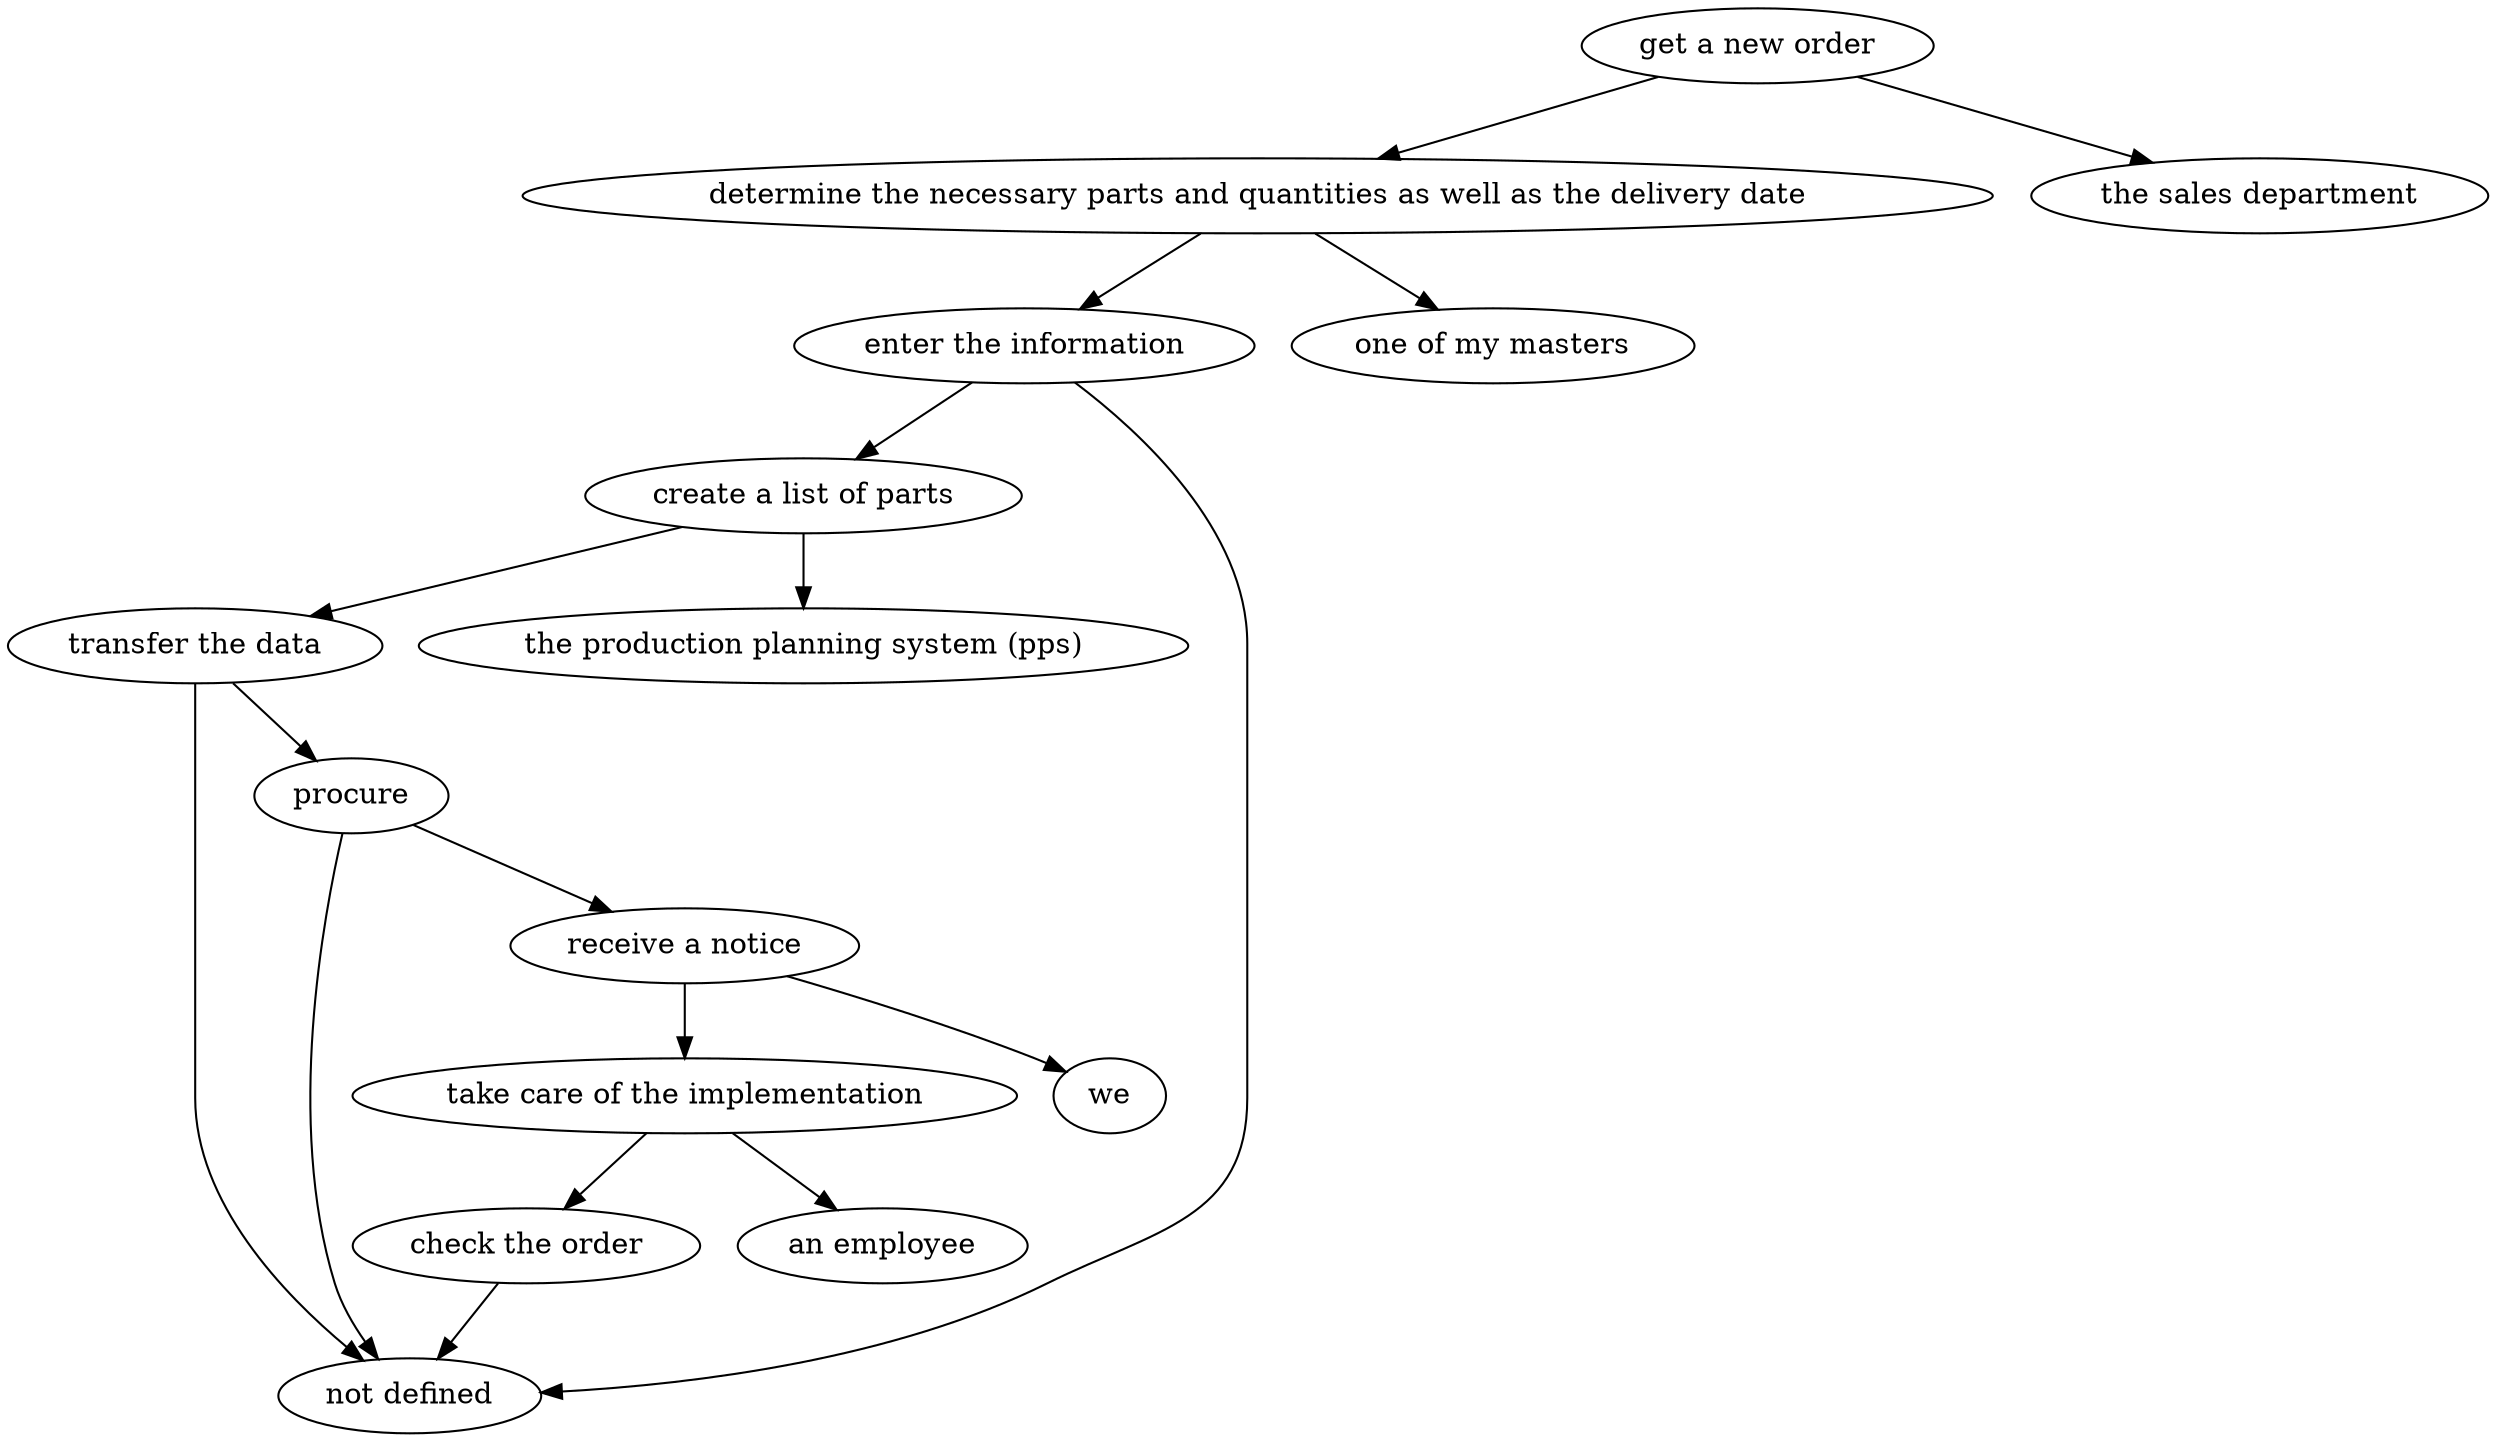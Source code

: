 strict digraph "doc-6.3" {
	graph [name="doc-6.3"];
	"get a new order"	[attrs="{'type': 'Activity', 'label': 'get a new order'}"];
	"determine the necessary parts and quantities as well as the delivery date"	[attrs="{'type': 'Activity', 'label': 'determine the necessary parts and quantities as well as the delivery date'}"];
	"get a new order" -> "determine the necessary parts and quantities as well as the delivery date"	[attrs="{'type': 'flow', 'label': 'flow'}"];
	"the sales department"	[attrs="{'type': 'Actor', 'label': 'the sales department'}"];
	"get a new order" -> "the sales department"	[attrs="{'type': 'actor performer', 'label': 'actor performer'}"];
	"enter the information"	[attrs="{'type': 'Activity', 'label': 'enter the information'}"];
	"determine the necessary parts and quantities as well as the delivery date" -> "enter the information"	[attrs="{'type': 'flow', 'label': 'flow'}"];
	"one of my masters"	[attrs="{'type': 'Actor', 'label': 'one of my masters'}"];
	"determine the necessary parts and quantities as well as the delivery date" -> "one of my masters"	[attrs="{'type': 'actor performer', 'label': 'actor performer'}"];
	"create a list of parts"	[attrs="{'type': 'Activity', 'label': 'create a list of parts'}"];
	"enter the information" -> "create a list of parts"	[attrs="{'type': 'flow', 'label': 'flow'}"];
	"not defined"	[attrs="{'type': 'Actor', 'label': 'not defined'}"];
	"enter the information" -> "not defined"	[attrs="{'type': 'actor performer', 'label': 'actor performer'}"];
	"transfer the data"	[attrs="{'type': 'Activity', 'label': 'transfer the data'}"];
	"create a list of parts" -> "transfer the data"	[attrs="{'type': 'flow', 'label': 'flow'}"];
	"the production planning system (pps)"	[attrs="{'type': 'Actor', 'label': 'the production planning system (pps)'}"];
	"create a list of parts" -> "the production planning system (pps)"	[attrs="{'type': 'actor performer', 'label': 'actor performer'}"];
	procure	[attrs="{'type': 'Activity', 'label': 'procure'}"];
	"transfer the data" -> procure	[attrs="{'type': 'flow', 'label': 'flow'}"];
	"transfer the data" -> "not defined"	[attrs="{'type': 'actor performer', 'label': 'actor performer'}"];
	"receive a notice"	[attrs="{'type': 'Activity', 'label': 'receive a notice'}"];
	procure -> "receive a notice"	[attrs="{'type': 'flow', 'label': 'flow'}"];
	procure -> "not defined"	[attrs="{'type': 'actor performer', 'label': 'actor performer'}"];
	"take care of the implementation"	[attrs="{'type': 'Activity', 'label': 'take care of the implementation'}"];
	"receive a notice" -> "take care of the implementation"	[attrs="{'type': 'flow', 'label': 'flow'}"];
	we	[attrs="{'type': 'Actor', 'label': 'we'}"];
	"receive a notice" -> we	[attrs="{'type': 'actor performer', 'label': 'actor performer'}"];
	"check the order"	[attrs="{'type': 'Activity', 'label': 'check the order'}"];
	"take care of the implementation" -> "check the order"	[attrs="{'type': 'flow', 'label': 'flow'}"];
	"an employee"	[attrs="{'type': 'Actor', 'label': 'an employee'}"];
	"take care of the implementation" -> "an employee"	[attrs="{'type': 'actor performer', 'label': 'actor performer'}"];
	"check the order" -> "not defined"	[attrs="{'type': 'actor performer', 'label': 'actor performer'}"];
}
